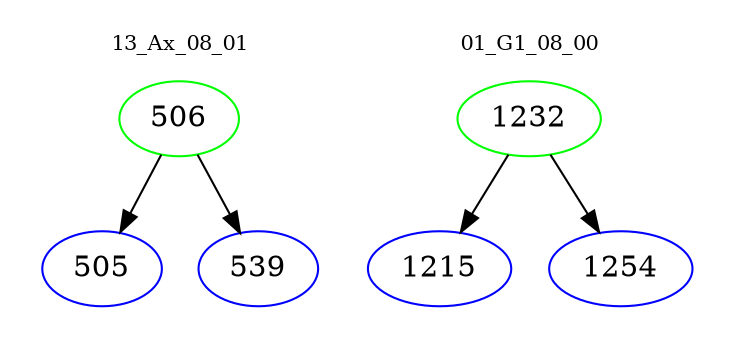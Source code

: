 digraph{
subgraph cluster_0 {
color = white
label = "13_Ax_08_01";
fontsize=10;
T0_506 [label="506", color="green"]
T0_506 -> T0_505 [color="black"]
T0_505 [label="505", color="blue"]
T0_506 -> T0_539 [color="black"]
T0_539 [label="539", color="blue"]
}
subgraph cluster_1 {
color = white
label = "01_G1_08_00";
fontsize=10;
T1_1232 [label="1232", color="green"]
T1_1232 -> T1_1215 [color="black"]
T1_1215 [label="1215", color="blue"]
T1_1232 -> T1_1254 [color="black"]
T1_1254 [label="1254", color="blue"]
}
}
